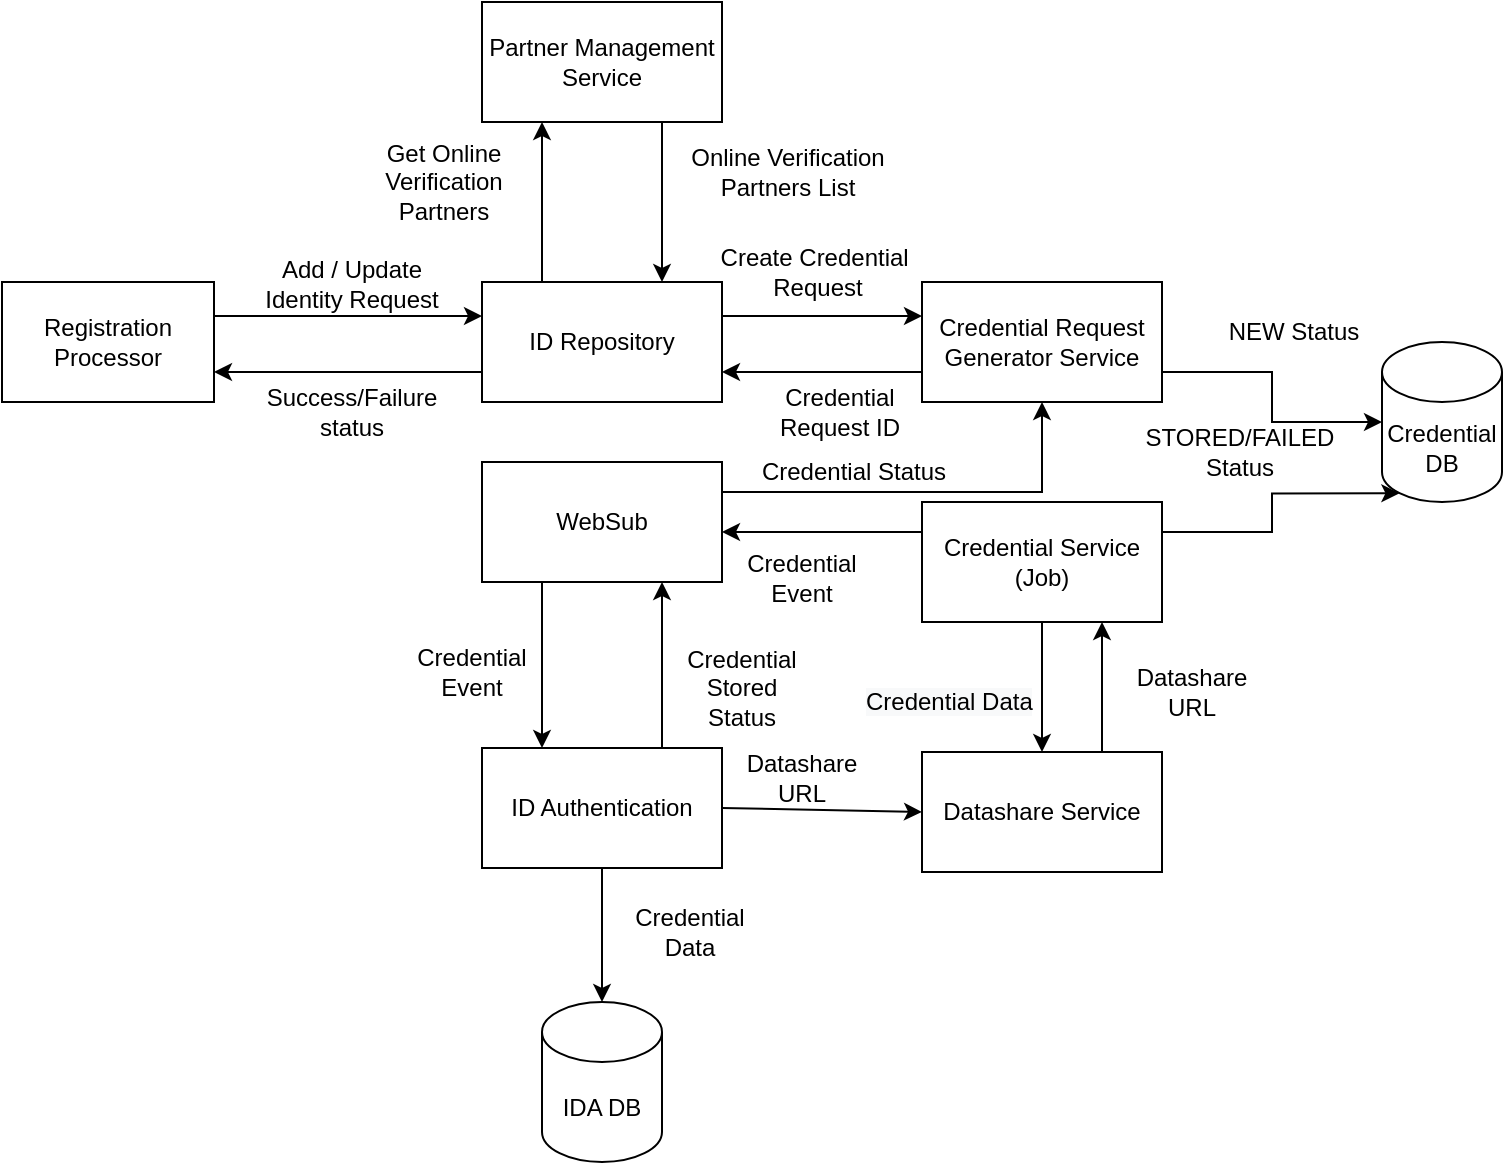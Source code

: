 <mxfile version="16.5.5" type="github">
  <diagram id="nsmT3PNoQU8JvnhOQlfl" name="Page-1">
    <mxGraphModel dx="768" dy="467" grid="1" gridSize="10" guides="1" tooltips="1" connect="1" arrows="1" fold="1" page="1" pageScale="1" pageWidth="827" pageHeight="1169" math="0" shadow="0">
      <root>
        <mxCell id="0" />
        <mxCell id="1" parent="0" />
        <mxCell id="MXWugfOjqB2NSdrZS_m6-11" style="edgeStyle=orthogonalEdgeStyle;rounded=0;orthogonalLoop=1;jettySize=auto;html=1;exitX=0.25;exitY=1;exitDx=0;exitDy=0;entryX=0.25;entryY=0;entryDx=0;entryDy=0;" parent="1" source="MXWugfOjqB2NSdrZS_m6-1" target="MXWugfOjqB2NSdrZS_m6-10" edge="1">
          <mxGeometry relative="1" as="geometry" />
        </mxCell>
        <mxCell id="zSmYZG-ffIdehZfoHpam-26" style="edgeStyle=orthogonalEdgeStyle;rounded=0;orthogonalLoop=1;jettySize=auto;html=1;exitX=1;exitY=0.25;exitDx=0;exitDy=0;" parent="1" source="MXWugfOjqB2NSdrZS_m6-1" target="MXWugfOjqB2NSdrZS_m6-8" edge="1">
          <mxGeometry relative="1" as="geometry" />
        </mxCell>
        <mxCell id="MXWugfOjqB2NSdrZS_m6-1" value="WebSub" style="rounded=0;whiteSpace=wrap;html=1;" parent="1" vertex="1">
          <mxGeometry x="280" y="250" width="120" height="60" as="geometry" />
        </mxCell>
        <mxCell id="MXWugfOjqB2NSdrZS_m6-3" value="Registration Processor" style="rounded=0;whiteSpace=wrap;html=1;" parent="1" vertex="1">
          <mxGeometry x="40" y="160" width="106" height="60" as="geometry" />
        </mxCell>
        <mxCell id="MXWugfOjqB2NSdrZS_m6-7" style="edgeStyle=orthogonalEdgeStyle;rounded=0;orthogonalLoop=1;jettySize=auto;html=1;exitX=1;exitY=0.5;exitDx=0;exitDy=0;" parent="1" edge="1">
          <mxGeometry relative="1" as="geometry">
            <mxPoint x="400" y="177" as="sourcePoint" />
            <mxPoint x="500" y="177" as="targetPoint" />
          </mxGeometry>
        </mxCell>
        <mxCell id="MXWugfOjqB2NSdrZS_m6-16" style="edgeStyle=orthogonalEdgeStyle;rounded=0;orthogonalLoop=1;jettySize=auto;html=1;exitX=0.25;exitY=0;exitDx=0;exitDy=0;entryX=0.25;entryY=1;entryDx=0;entryDy=0;" parent="1" source="MXWugfOjqB2NSdrZS_m6-4" target="MXWugfOjqB2NSdrZS_m6-15" edge="1">
          <mxGeometry relative="1" as="geometry" />
        </mxCell>
        <mxCell id="MXWugfOjqB2NSdrZS_m6-20" style="edgeStyle=orthogonalEdgeStyle;rounded=0;orthogonalLoop=1;jettySize=auto;html=1;exitX=0;exitY=0.75;exitDx=0;exitDy=0;entryX=1;entryY=0.75;entryDx=0;entryDy=0;" parent="1" source="MXWugfOjqB2NSdrZS_m6-4" target="MXWugfOjqB2NSdrZS_m6-3" edge="1">
          <mxGeometry relative="1" as="geometry" />
        </mxCell>
        <mxCell id="MXWugfOjqB2NSdrZS_m6-4" value="ID Repository" style="rounded=0;whiteSpace=wrap;html=1;" parent="1" vertex="1">
          <mxGeometry x="280" y="160" width="120" height="60" as="geometry" />
        </mxCell>
        <mxCell id="MXWugfOjqB2NSdrZS_m6-6" value="" style="endArrow=classic;html=1;rounded=0;exitX=1;exitY=0.5;exitDx=0;exitDy=0;" parent="1" edge="1">
          <mxGeometry width="50" height="50" relative="1" as="geometry">
            <mxPoint x="146" y="177" as="sourcePoint" />
            <mxPoint x="280" y="177" as="targetPoint" />
          </mxGeometry>
        </mxCell>
        <mxCell id="MXWugfOjqB2NSdrZS_m6-23" style="edgeStyle=orthogonalEdgeStyle;rounded=0;orthogonalLoop=1;jettySize=auto;html=1;exitX=0;exitY=0.75;exitDx=0;exitDy=0;entryX=1;entryY=0.75;entryDx=0;entryDy=0;" parent="1" source="MXWugfOjqB2NSdrZS_m6-8" target="MXWugfOjqB2NSdrZS_m6-4" edge="1">
          <mxGeometry relative="1" as="geometry" />
        </mxCell>
        <mxCell id="MXWugfOjqB2NSdrZS_m6-27" style="edgeStyle=orthogonalEdgeStyle;rounded=0;orthogonalLoop=1;jettySize=auto;html=1;exitX=1;exitY=0.75;exitDx=0;exitDy=0;" parent="1" source="MXWugfOjqB2NSdrZS_m6-8" target="MXWugfOjqB2NSdrZS_m6-26" edge="1">
          <mxGeometry relative="1" as="geometry" />
        </mxCell>
        <mxCell id="MXWugfOjqB2NSdrZS_m6-8" value="Credential Request Generator Service" style="rounded=0;whiteSpace=wrap;html=1;" parent="1" vertex="1">
          <mxGeometry x="500" y="160" width="120" height="60" as="geometry" />
        </mxCell>
        <mxCell id="MXWugfOjqB2NSdrZS_m6-28" style="edgeStyle=orthogonalEdgeStyle;rounded=0;orthogonalLoop=1;jettySize=auto;html=1;exitX=1;exitY=0.25;exitDx=0;exitDy=0;entryX=0.145;entryY=1;entryDx=0;entryDy=-4.35;entryPerimeter=0;" parent="1" source="MXWugfOjqB2NSdrZS_m6-9" target="MXWugfOjqB2NSdrZS_m6-26" edge="1">
          <mxGeometry relative="1" as="geometry" />
        </mxCell>
        <mxCell id="MXWugfOjqB2NSdrZS_m6-29" style="edgeStyle=orthogonalEdgeStyle;rounded=0;orthogonalLoop=1;jettySize=auto;html=1;exitX=0;exitY=0.25;exitDx=0;exitDy=0;" parent="1" source="MXWugfOjqB2NSdrZS_m6-9" target="MXWugfOjqB2NSdrZS_m6-1" edge="1">
          <mxGeometry relative="1" as="geometry">
            <Array as="points">
              <mxPoint x="430" y="285" />
              <mxPoint x="430" y="285" />
            </Array>
          </mxGeometry>
        </mxCell>
        <mxCell id="MXWugfOjqB2NSdrZS_m6-40" style="edgeStyle=orthogonalEdgeStyle;rounded=0;orthogonalLoop=1;jettySize=auto;html=1;exitX=0.5;exitY=1;exitDx=0;exitDy=0;entryX=0.5;entryY=0;entryDx=0;entryDy=0;" parent="1" source="MXWugfOjqB2NSdrZS_m6-9" target="MXWugfOjqB2NSdrZS_m6-39" edge="1">
          <mxGeometry relative="1" as="geometry" />
        </mxCell>
        <mxCell id="MXWugfOjqB2NSdrZS_m6-9" value="Credential Service (Job)" style="rounded=0;whiteSpace=wrap;html=1;" parent="1" vertex="1">
          <mxGeometry x="500" y="270" width="120" height="60" as="geometry" />
        </mxCell>
        <mxCell id="MXWugfOjqB2NSdrZS_m6-12" style="edgeStyle=orthogonalEdgeStyle;rounded=0;orthogonalLoop=1;jettySize=auto;html=1;exitX=0.75;exitY=0;exitDx=0;exitDy=0;entryX=0.75;entryY=1;entryDx=0;entryDy=0;" parent="1" source="MXWugfOjqB2NSdrZS_m6-10" target="MXWugfOjqB2NSdrZS_m6-1" edge="1">
          <mxGeometry relative="1" as="geometry" />
        </mxCell>
        <mxCell id="MXWugfOjqB2NSdrZS_m6-41" style="edgeStyle=orthogonalEdgeStyle;rounded=0;orthogonalLoop=1;jettySize=auto;html=1;exitX=0.5;exitY=1;exitDx=0;exitDy=0;entryX=0.5;entryY=0;entryDx=0;entryDy=0;entryPerimeter=0;" parent="1" source="MXWugfOjqB2NSdrZS_m6-10" target="MXWugfOjqB2NSdrZS_m6-25" edge="1">
          <mxGeometry relative="1" as="geometry">
            <mxPoint x="341" y="490" as="targetPoint" />
          </mxGeometry>
        </mxCell>
        <mxCell id="MXWugfOjqB2NSdrZS_m6-10" value="ID Authentication" style="rounded=0;whiteSpace=wrap;html=1;" parent="1" vertex="1">
          <mxGeometry x="280" y="393" width="120" height="60" as="geometry" />
        </mxCell>
        <mxCell id="MXWugfOjqB2NSdrZS_m6-13" value="Add / Update Identity Request" style="text;html=1;strokeColor=none;fillColor=none;align=center;verticalAlign=middle;whiteSpace=wrap;rounded=0;" parent="1" vertex="1">
          <mxGeometry x="170" y="146" width="90" height="30" as="geometry" />
        </mxCell>
        <mxCell id="MXWugfOjqB2NSdrZS_m6-18" style="edgeStyle=orthogonalEdgeStyle;rounded=0;orthogonalLoop=1;jettySize=auto;html=1;exitX=0.75;exitY=1;exitDx=0;exitDy=0;entryX=0.75;entryY=0;entryDx=0;entryDy=0;" parent="1" source="MXWugfOjqB2NSdrZS_m6-15" target="MXWugfOjqB2NSdrZS_m6-4" edge="1">
          <mxGeometry relative="1" as="geometry" />
        </mxCell>
        <mxCell id="MXWugfOjqB2NSdrZS_m6-15" value="Partner Management Service" style="rounded=0;whiteSpace=wrap;html=1;" parent="1" vertex="1">
          <mxGeometry x="280" y="20" width="120" height="60" as="geometry" />
        </mxCell>
        <mxCell id="MXWugfOjqB2NSdrZS_m6-17" value="Get Online Verification Partners" style="text;html=1;strokeColor=none;fillColor=none;align=center;verticalAlign=middle;whiteSpace=wrap;rounded=0;" parent="1" vertex="1">
          <mxGeometry x="211" y="95" width="100" height="30" as="geometry" />
        </mxCell>
        <mxCell id="MXWugfOjqB2NSdrZS_m6-19" value="Online Verification Partners List" style="text;html=1;strokeColor=none;fillColor=none;align=center;verticalAlign=middle;whiteSpace=wrap;rounded=0;" parent="1" vertex="1">
          <mxGeometry x="375" y="90" width="116" height="30" as="geometry" />
        </mxCell>
        <mxCell id="MXWugfOjqB2NSdrZS_m6-21" value="Success/Failure&lt;br&gt;status" style="text;html=1;strokeColor=none;fillColor=none;align=center;verticalAlign=middle;whiteSpace=wrap;rounded=0;" parent="1" vertex="1">
          <mxGeometry x="185" y="210" width="60" height="30" as="geometry" />
        </mxCell>
        <mxCell id="MXWugfOjqB2NSdrZS_m6-22" value="Create Credential&amp;nbsp;&lt;br&gt;Request" style="text;html=1;strokeColor=none;fillColor=none;align=center;verticalAlign=middle;whiteSpace=wrap;rounded=0;" parent="1" vertex="1">
          <mxGeometry x="390" y="140" width="116" height="30" as="geometry" />
        </mxCell>
        <mxCell id="MXWugfOjqB2NSdrZS_m6-24" value="Credential Request ID" style="text;html=1;strokeColor=none;fillColor=none;align=center;verticalAlign=middle;whiteSpace=wrap;rounded=0;" parent="1" vertex="1">
          <mxGeometry x="418" y="210" width="82" height="30" as="geometry" />
        </mxCell>
        <mxCell id="MXWugfOjqB2NSdrZS_m6-25" value="IDA DB" style="shape=cylinder3;whiteSpace=wrap;html=1;boundedLbl=1;backgroundOutline=1;size=15;" parent="1" vertex="1">
          <mxGeometry x="310" y="520" width="60" height="80" as="geometry" />
        </mxCell>
        <mxCell id="MXWugfOjqB2NSdrZS_m6-26" value="Credential DB" style="shape=cylinder3;whiteSpace=wrap;html=1;boundedLbl=1;backgroundOutline=1;size=15;" parent="1" vertex="1">
          <mxGeometry x="730" y="190" width="60" height="80" as="geometry" />
        </mxCell>
        <mxCell id="MXWugfOjqB2NSdrZS_m6-30" value="Credential Event" style="text;html=1;strokeColor=none;fillColor=none;align=center;verticalAlign=middle;whiteSpace=wrap;rounded=0;" parent="1" vertex="1">
          <mxGeometry x="410" y="293" width="60" height="30" as="geometry" />
        </mxCell>
        <mxCell id="MXWugfOjqB2NSdrZS_m6-31" value="Credential Event" style="text;html=1;strokeColor=none;fillColor=none;align=center;verticalAlign=middle;whiteSpace=wrap;rounded=0;" parent="1" vertex="1">
          <mxGeometry x="245" y="340" width="60" height="30" as="geometry" />
        </mxCell>
        <mxCell id="MXWugfOjqB2NSdrZS_m6-33" value="Credential Data" style="text;html=1;strokeColor=none;fillColor=none;align=center;verticalAlign=middle;whiteSpace=wrap;rounded=0;" parent="1" vertex="1">
          <mxGeometry x="354" y="470" width="60" height="30" as="geometry" />
        </mxCell>
        <mxCell id="MXWugfOjqB2NSdrZS_m6-34" value="Credential Stored Status" style="text;html=1;strokeColor=none;fillColor=none;align=center;verticalAlign=middle;whiteSpace=wrap;rounded=0;" parent="1" vertex="1">
          <mxGeometry x="380" y="348" width="60" height="30" as="geometry" />
        </mxCell>
        <mxCell id="MXWugfOjqB2NSdrZS_m6-42" style="edgeStyle=orthogonalEdgeStyle;rounded=0;orthogonalLoop=1;jettySize=auto;html=1;exitX=0.75;exitY=0;exitDx=0;exitDy=0;entryX=0.75;entryY=1;entryDx=0;entryDy=0;" parent="1" source="MXWugfOjqB2NSdrZS_m6-39" target="MXWugfOjqB2NSdrZS_m6-9" edge="1">
          <mxGeometry relative="1" as="geometry" />
        </mxCell>
        <mxCell id="MXWugfOjqB2NSdrZS_m6-39" value="Datashare Service" style="rounded=0;whiteSpace=wrap;html=1;" parent="1" vertex="1">
          <mxGeometry x="500" y="395" width="120" height="60" as="geometry" />
        </mxCell>
        <mxCell id="MXWugfOjqB2NSdrZS_m6-43" value="&lt;span style=&quot;color: rgb(0, 0, 0); font-family: helvetica; font-size: 12px; font-style: normal; font-weight: 400; letter-spacing: normal; text-align: center; text-indent: 0px; text-transform: none; word-spacing: 0px; background-color: rgb(248, 249, 250); display: inline; float: none;&quot;&gt;Credential Data&lt;/span&gt;" style="text;whiteSpace=wrap;html=1;" parent="1" vertex="1">
          <mxGeometry x="470" y="356" width="110" height="30" as="geometry" />
        </mxCell>
        <mxCell id="MXWugfOjqB2NSdrZS_m6-44" value="Datashare URL" style="text;html=1;strokeColor=none;fillColor=none;align=center;verticalAlign=middle;whiteSpace=wrap;rounded=0;" parent="1" vertex="1">
          <mxGeometry x="600" y="350" width="70" height="30" as="geometry" />
        </mxCell>
        <mxCell id="MXWugfOjqB2NSdrZS_m6-46" value="Datashare URL" style="text;html=1;strokeColor=none;fillColor=none;align=center;verticalAlign=middle;whiteSpace=wrap;rounded=0;" parent="1" vertex="1">
          <mxGeometry x="400" y="395" width="80" height="25" as="geometry" />
        </mxCell>
        <mxCell id="zSmYZG-ffIdehZfoHpam-28" value="Credential Status" style="text;html=1;strokeColor=none;fillColor=none;align=center;verticalAlign=middle;whiteSpace=wrap;rounded=0;" parent="1" vertex="1">
          <mxGeometry x="410" y="240" width="112" height="30" as="geometry" />
        </mxCell>
        <mxCell id="zSmYZG-ffIdehZfoHpam-30" value="NEW Status" style="text;html=1;strokeColor=none;fillColor=none;align=center;verticalAlign=middle;whiteSpace=wrap;rounded=0;" parent="1" vertex="1">
          <mxGeometry x="630" y="170" width="112" height="30" as="geometry" />
        </mxCell>
        <mxCell id="zSmYZG-ffIdehZfoHpam-31" value="STORED/FAILED Status" style="text;html=1;strokeColor=none;fillColor=none;align=center;verticalAlign=middle;whiteSpace=wrap;rounded=0;" parent="1" vertex="1">
          <mxGeometry x="603" y="230" width="112" height="30" as="geometry" />
        </mxCell>
        <mxCell id="aa3PGpP8SuI-3-ekWRJi-3" value="" style="endArrow=classic;html=1;rounded=0;entryX=0;entryY=0.5;entryDx=0;entryDy=0;exitX=1;exitY=0.5;exitDx=0;exitDy=0;" edge="1" parent="1" source="MXWugfOjqB2NSdrZS_m6-10" target="MXWugfOjqB2NSdrZS_m6-39">
          <mxGeometry width="50" height="50" relative="1" as="geometry">
            <mxPoint x="370" y="370" as="sourcePoint" />
            <mxPoint x="420" y="320" as="targetPoint" />
          </mxGeometry>
        </mxCell>
      </root>
    </mxGraphModel>
  </diagram>
</mxfile>
